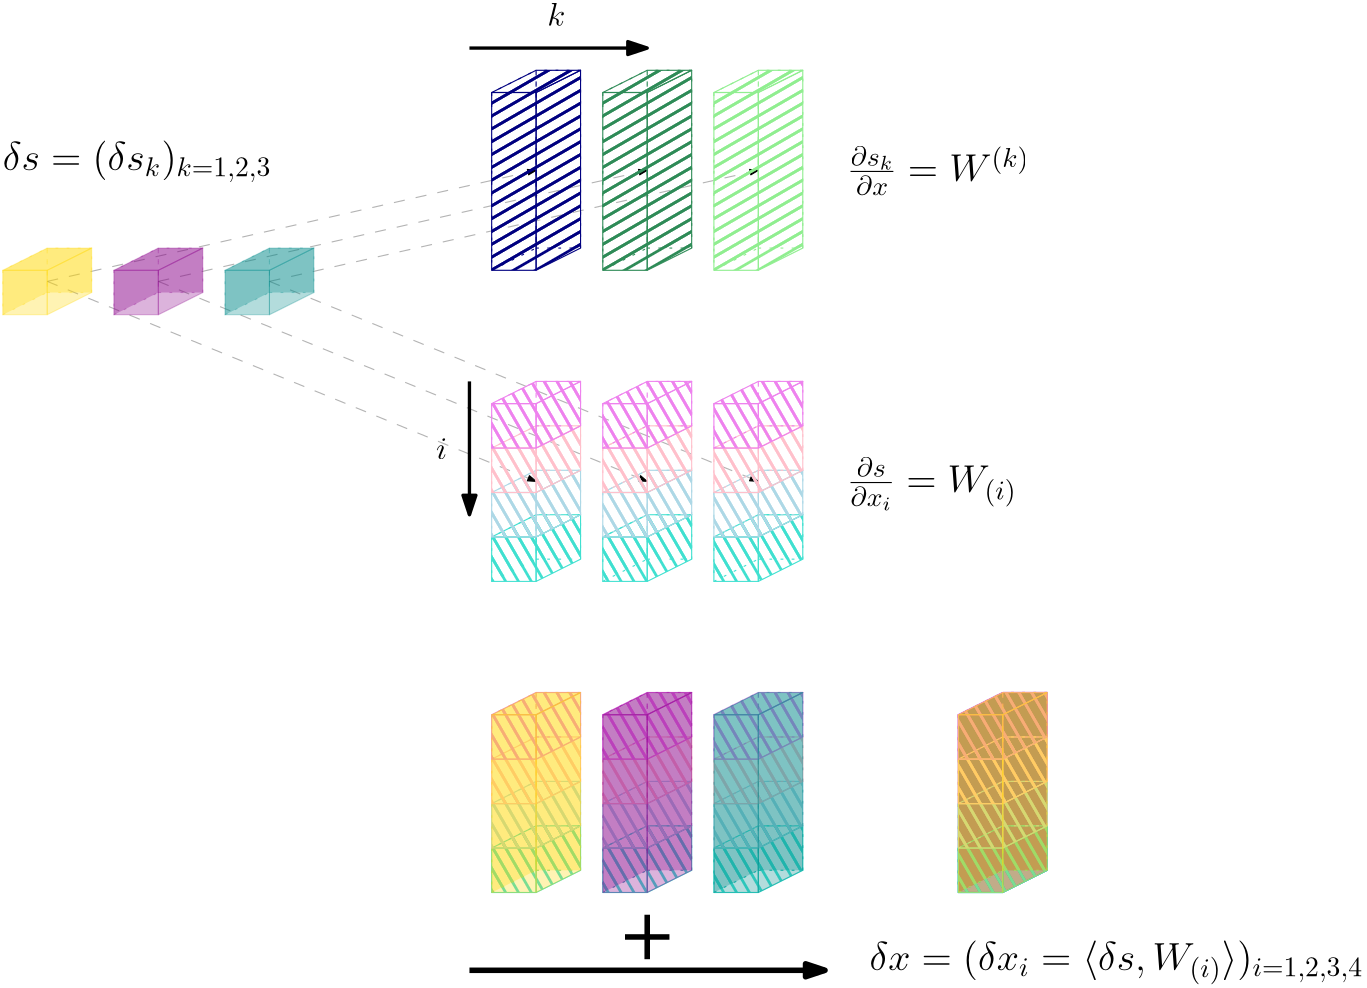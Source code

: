 <?xml version="1.0"?>
<!DOCTYPE ipe SYSTEM "ipe.dtd">
<ipe version="70206" creator="Ipe 7.2.7">
<info created="D:20180425092338" modified="D:20180425093240"/>
<ipestyle name="basic">
<symbol name="arrow/arc(spx)">
<path stroke="sym-stroke" fill="sym-stroke" pen="sym-pen">
0 0 m
-1 0.333 l
-1 -0.333 l
h
</path>
</symbol>
<symbol name="arrow/farc(spx)">
<path stroke="sym-stroke" fill="white" pen="sym-pen">
0 0 m
-1 0.333 l
-1 -0.333 l
h
</path>
</symbol>
<symbol name="arrow/ptarc(spx)">
<path stroke="sym-stroke" fill="sym-stroke" pen="sym-pen">
0 0 m
-1 0.333 l
-0.8 0 l
-1 -0.333 l
h
</path>
</symbol>
<symbol name="arrow/fptarc(spx)">
<path stroke="sym-stroke" fill="white" pen="sym-pen">
0 0 m
-1 0.333 l
-0.8 0 l
-1 -0.333 l
h
</path>
</symbol>
<symbol name="mark/circle(sx)" transformations="translations">
<path fill="sym-stroke">
0.6 0 0 0.6 0 0 e
0.4 0 0 0.4 0 0 e
</path>
</symbol>
<symbol name="mark/disk(sx)" transformations="translations">
<path fill="sym-stroke">
0.6 0 0 0.6 0 0 e
</path>
</symbol>
<symbol name="mark/fdisk(sfx)" transformations="translations">
<group>
<path fill="sym-fill">
0.5 0 0 0.5 0 0 e
</path>
<path fill="sym-stroke" fillrule="eofill">
0.6 0 0 0.6 0 0 e
0.4 0 0 0.4 0 0 e
</path>
</group>
</symbol>
<symbol name="mark/box(sx)" transformations="translations">
<path fill="sym-stroke" fillrule="eofill">
-0.6 -0.6 m
0.6 -0.6 l
0.6 0.6 l
-0.6 0.6 l
h
-0.4 -0.4 m
0.4 -0.4 l
0.4 0.4 l
-0.4 0.4 l
h
</path>
</symbol>
<symbol name="mark/square(sx)" transformations="translations">
<path fill="sym-stroke">
-0.6 -0.6 m
0.6 -0.6 l
0.6 0.6 l
-0.6 0.6 l
h
</path>
</symbol>
<symbol name="mark/fsquare(sfx)" transformations="translations">
<group>
<path fill="sym-fill">
-0.5 -0.5 m
0.5 -0.5 l
0.5 0.5 l
-0.5 0.5 l
h
</path>
<path fill="sym-stroke" fillrule="eofill">
-0.6 -0.6 m
0.6 -0.6 l
0.6 0.6 l
-0.6 0.6 l
h
-0.4 -0.4 m
0.4 -0.4 l
0.4 0.4 l
-0.4 0.4 l
h
</path>
</group>
</symbol>
<symbol name="mark/cross(sx)" transformations="translations">
<group>
<path fill="sym-stroke">
-0.43 -0.57 m
0.57 0.43 l
0.43 0.57 l
-0.57 -0.43 l
h
</path>
<path fill="sym-stroke">
-0.43 0.57 m
0.57 -0.43 l
0.43 -0.57 l
-0.57 0.43 l
h
</path>
</group>
</symbol>
<symbol name="arrow/fnormal(spx)">
<path stroke="sym-stroke" fill="white" pen="sym-pen">
0 0 m
-1 0.333 l
-1 -0.333 l
h
</path>
</symbol>
<symbol name="arrow/pointed(spx)">
<path stroke="sym-stroke" fill="sym-stroke" pen="sym-pen">
0 0 m
-1 0.333 l
-0.8 0 l
-1 -0.333 l
h
</path>
</symbol>
<symbol name="arrow/fpointed(spx)">
<path stroke="sym-stroke" fill="white" pen="sym-pen">
0 0 m
-1 0.333 l
-0.8 0 l
-1 -0.333 l
h
</path>
</symbol>
<symbol name="arrow/linear(spx)">
<path stroke="sym-stroke" pen="sym-pen">
-1 0.333 m
0 0 l
-1 -0.333 l
</path>
</symbol>
<symbol name="arrow/fdouble(spx)">
<path stroke="sym-stroke" fill="white" pen="sym-pen">
0 0 m
-1 0.333 l
-1 -0.333 l
h
-1 0 m
-2 0.333 l
-2 -0.333 l
h
</path>
</symbol>
<symbol name="arrow/double(spx)">
<path stroke="sym-stroke" fill="sym-stroke" pen="sym-pen">
0 0 m
-1 0.333 l
-1 -0.333 l
h
-1 0 m
-2 0.333 l
-2 -0.333 l
h
</path>
</symbol>
<pen name="heavier" value="0.8"/>
<pen name="fat" value="1.2"/>
<pen name="ultrafat" value="2"/>
<symbolsize name="large" value="5"/>
<symbolsize name="small" value="2"/>
<symbolsize name="tiny" value="1.1"/>
<arrowsize name="large" value="10"/>
<arrowsize name="small" value="5"/>
<arrowsize name="tiny" value="3"/>
<color name="red" value="1 0 0"/>
<color name="green" value="0 1 0"/>
<color name="blue" value="0 0 1"/>
<color name="yellow" value="1 1 0"/>
<color name="orange" value="1 0.647 0"/>
<color name="gold" value="1 0.843 0"/>
<color name="purple" value="0.627 0.125 0.941"/>
<color name="gray" value="0.745"/>
<color name="brown" value="0.647 0.165 0.165"/>
<color name="navy" value="0 0 0.502"/>
<color name="pink" value="1 0.753 0.796"/>
<color name="seagreen" value="0.18 0.545 0.341"/>
<color name="turquoise" value="0.251 0.878 0.816"/>
<color name="violet" value="0.933 0.51 0.933"/>
<color name="darkblue" value="0 0 0.545"/>
<color name="darkcyan" value="0 0.545 0.545"/>
<color name="darkgray" value="0.663"/>
<color name="darkgreen" value="0 0.392 0"/>
<color name="darkmagenta" value="0.545 0 0.545"/>
<color name="darkorange" value="1 0.549 0"/>
<color name="darkred" value="0.545 0 0"/>
<color name="lightblue" value="0.678 0.847 0.902"/>
<color name="lightcyan" value="0.878 1 1"/>
<color name="lightgray" value="0.827"/>
<color name="lightgreen" value="0.565 0.933 0.565"/>
<color name="lightyellow" value="1 1 0.878"/>
<dashstyle name="dashed" value="[4] 0"/>
<dashstyle name="dotted" value="[1 3] 0"/>
<dashstyle name="dash dotted" value="[4 2 1 2] 0"/>
<dashstyle name="dash dot dotted" value="[4 2 1 2 1 2] 0"/>
<textsize name="large" value="\large"/>
<textsize name="Large" value="\Large"/>
<textsize name="LARGE" value="\LARGE"/>
<textsize name="huge" value="\huge"/>
<textsize name="Huge" value="\Huge"/>
<textsize name="small" value="\small"/>
<textsize name="footnote" value="\footnotesize"/>
<textsize name="tiny" value="\tiny"/>
<textstyle name="center" begin="\begin{center}" end="\end{center}"/>
<textstyle name="itemize" begin="\begin{itemize}" end="\end{itemize}"/>
<textstyle name="item" begin="\begin{itemize}\item{}" end="\end{itemize}"/>
<gridsize name="4 pts" value="4"/>
<gridsize name="8 pts (~3 mm)" value="8"/>
<gridsize name="16 pts (~6 mm)" value="16"/>
<gridsize name="32 pts (~12 mm)" value="32"/>
<gridsize name="10 pts (~3.5 mm)" value="10"/>
<gridsize name="20 pts (~7 mm)" value="20"/>
<gridsize name="14 pts (~5 mm)" value="14"/>
<gridsize name="28 pts (~10 mm)" value="28"/>
<gridsize name="56 pts (~20 mm)" value="56"/>
<anglesize name="90 deg" value="90"/>
<anglesize name="60 deg" value="60"/>
<anglesize name="45 deg" value="45"/>
<anglesize name="30 deg" value="30"/>
<anglesize name="22.5 deg" value="22.5"/>
<opacity name="10%" value="0.1"/>
<opacity name="30%" value="0.3"/>
<opacity name="50%" value="0.5"/>
<opacity name="75%" value="0.75"/>
<tiling name="falling" angle="-60" step="4" width="1"/>
<tiling name="rising" angle="30" step="4" width="1"/>
</ipestyle>
<page>
<layer name="alpha"/>
<view layers="alpha" active="alpha"/>
<path layer="alpha" matrix="1 0 0 1 64 -304" stroke="turquoise" fill="turquoise" dash="dotted" tiling="falling">
144 720 m
144 704 l
160 712 l
160 728 l
h
</path>
<path matrix="1 0 0 1 112 -312" stroke="turquoise" fill="turquoise" dash="dotted" tiling="falling">
112 736 m
112 720 l
128 720 l
128 736 l
h
</path>
<path matrix="1 0 0 1 112 -304" stroke="turquoise" fill="turquoise" tiling="falling">
112 720 m
112 704 l
128 712 l
128 728 l
h
</path>
<path matrix="1 0 0 1 112 -304" stroke="turquoise" fill="turquoise" tiling="falling">
96 720 m
96 704 l
112 704 l
112 720 l
h
</path>
<path matrix="1 0 0 1 112 -304" stroke="turquoise" fill="turquoise" tiling="falling">
96 720 m
112 720 l
128 728 l
112 728 l
h
</path>
<path matrix="1 0 0 1 64 -288" stroke="lightblue" fill="lightblue" dash="dotted" tiling="falling">
144 720 m
144 704 l
160 712 l
160 728 l
h
</path>
<path matrix="1 0 0 1 112 -296" stroke="lightblue" fill="lightblue" dash="dotted" tiling="falling">
112 736 m
112 720 l
128 720 l
128 736 l
h
</path>
<path matrix="1 0 0 1 112 -288" stroke="lightblue" fill="lightblue" tiling="falling">
112 720 m
112 704 l
128 712 l
128 728 l
h
</path>
<path matrix="1 0 0 1 112 -288" stroke="lightblue" fill="lightblue" tiling="falling">
96 720 m
96 704 l
112 704 l
112 720 l
h
</path>
<path matrix="1 0 0 1 112 -288" stroke="lightblue" fill="lightblue" tiling="falling">
96 720 m
112 720 l
128 728 l
112 728 l
h
</path>
<path matrix="1 0 0 1 64 -272" stroke="pink" fill="pink" dash="dotted" tiling="falling">
144 720 m
144 704 l
160 712 l
160 728 l
h
</path>
<path matrix="1 0 0 1 112 -280" stroke="pink" fill="pink" dash="dotted" tiling="falling">
112 736 m
112 720 l
128 720 l
128 736 l
h
</path>
<path matrix="1 0 0 1 112 -272" stroke="pink" fill="pink" tiling="falling">
112 720 m
112 704 l
128 712 l
128 728 l
h
</path>
<path matrix="1 0 0 1 112 -272" stroke="pink" fill="pink" tiling="falling">
96 720 m
96 704 l
112 704 l
112 720 l
h
</path>
<path matrix="1 0 0 1 112 -272" stroke="pink" fill="pink" tiling="falling">
96 720 m
112 720 l
128 728 l
112 728 l
h
</path>
<path matrix="1 0 0 1 64 -256" stroke="violet" fill="violet" dash="dotted" tiling="falling">
144 720 m
144 704 l
160 712 l
160 728 l
h
</path>
<path matrix="1 0 0 1 112 -264" stroke="violet" fill="violet" dash="dotted" tiling="falling">
112 736 m
112 720 l
128 720 l
128 736 l
h
</path>
<path matrix="1 0 0 1 112 -256" stroke="violet" fill="violet" tiling="falling">
112 720 m
112 704 l
128 712 l
128 728 l
h
</path>
<path matrix="1 0 0 1 112 -256" stroke="violet" fill="violet" tiling="falling">
96 720 m
96 704 l
112 704 l
112 720 l
h
</path>
<path matrix="1 0 0 1 112 -256" stroke="violet" fill="violet" tiling="falling">
96 720 m
112 720 l
128 728 l
112 728 l
h
</path>
<path matrix="1 0 0 1 104 -304" stroke="turquoise" fill="turquoise" dash="dotted" tiling="falling">
144 720 m
144 704 l
160 712 l
160 728 l
h
</path>
<path matrix="1 0 0 1 152 -312" stroke="turquoise" fill="turquoise" dash="dotted" tiling="falling">
112 736 m
112 720 l
128 720 l
128 736 l
h
</path>
<path matrix="1 0 0 1 152 -304" stroke="turquoise" fill="turquoise" tiling="falling">
112 720 m
112 704 l
128 712 l
128 728 l
h
</path>
<path matrix="1 0 0 1 152 -304" stroke="turquoise" fill="turquoise" tiling="falling">
96 720 m
96 704 l
112 704 l
112 720 l
h
</path>
<path matrix="1 0 0 1 152 -304" stroke="turquoise" fill="turquoise" tiling="falling">
96 720 m
112 720 l
128 728 l
112 728 l
h
</path>
<path matrix="1 0 0 1 104 -288" stroke="lightblue" fill="lightblue" dash="dotted" tiling="falling">
144 720 m
144 704 l
160 712 l
160 728 l
h
</path>
<path matrix="1 0 0 1 152 -296" stroke="lightblue" fill="lightblue" dash="dotted" tiling="falling">
112 736 m
112 720 l
128 720 l
128 736 l
h
</path>
<path matrix="1 0 0 1 152 -288" stroke="lightblue" fill="lightblue" tiling="falling">
112 720 m
112 704 l
128 712 l
128 728 l
h
</path>
<path matrix="1 0 0 1 152 -288" stroke="lightblue" fill="lightblue" tiling="falling">
96 720 m
96 704 l
112 704 l
112 720 l
h
</path>
<path matrix="1 0 0 1 152 -288" stroke="lightblue" fill="lightblue" tiling="falling">
96 720 m
112 720 l
128 728 l
112 728 l
h
</path>
<path matrix="1 0 0 1 104 -272" stroke="pink" fill="pink" dash="dotted" tiling="falling">
144 720 m
144 704 l
160 712 l
160 728 l
h
</path>
<path matrix="1 0 0 1 152 -280" stroke="pink" fill="pink" dash="dotted" tiling="falling">
112 736 m
112 720 l
128 720 l
128 736 l
h
</path>
<path matrix="1 0 0 1 152 -272" stroke="pink" fill="pink" tiling="falling">
112 720 m
112 704 l
128 712 l
128 728 l
h
</path>
<path matrix="1 0 0 1 152 -272" stroke="pink" fill="pink" tiling="falling">
96 720 m
96 704 l
112 704 l
112 720 l
h
</path>
<path matrix="1 0 0 1 152 -272" stroke="pink" fill="pink" tiling="falling">
96 720 m
112 720 l
128 728 l
112 728 l
h
</path>
<path matrix="1 0 0 1 104 -256" stroke="violet" fill="violet" dash="dotted" tiling="falling">
144 720 m
144 704 l
160 712 l
160 728 l
h
</path>
<path matrix="1 0 0 1 152 -264" stroke="violet" fill="violet" dash="dotted" tiling="falling">
112 736 m
112 720 l
128 720 l
128 736 l
h
</path>
<path matrix="1 0 0 1 152 -256" stroke="violet" fill="violet" tiling="falling">
112 720 m
112 704 l
128 712 l
128 728 l
h
</path>
<path matrix="1 0 0 1 152 -256" stroke="violet" fill="violet" tiling="falling">
96 720 m
96 704 l
112 704 l
112 720 l
h
</path>
<path matrix="1 0 0 1 152 -256" stroke="violet" fill="violet" tiling="falling">
96 720 m
112 720 l
128 728 l
112 728 l
h
</path>
<path matrix="1 0 0 1 144 -304" stroke="turquoise" fill="turquoise" dash="dotted" tiling="falling">
144 720 m
144 704 l
160 712 l
160 728 l
h
</path>
<path matrix="1 0 0 1 192 -312" stroke="turquoise" fill="turquoise" dash="dotted" tiling="falling">
112 736 m
112 720 l
128 720 l
128 736 l
h
</path>
<path matrix="1 0 0 1 192 -304" stroke="turquoise" fill="turquoise" tiling="falling">
112 720 m
112 704 l
128 712 l
128 728 l
h
</path>
<path matrix="1 0 0 1 192 -304" stroke="turquoise" fill="turquoise" tiling="falling">
96 720 m
96 704 l
112 704 l
112 720 l
h
</path>
<path matrix="1 0 0 1 192 -304" stroke="turquoise" fill="turquoise" tiling="falling">
96 720 m
112 720 l
128 728 l
112 728 l
h
</path>
<path matrix="1 0 0 1 144 -288" stroke="lightblue" fill="lightblue" dash="dotted" tiling="falling">
144 720 m
144 704 l
160 712 l
160 728 l
h
</path>
<path matrix="1 0 0 1 192 -296" stroke="lightblue" fill="lightblue" dash="dotted" tiling="falling">
112 736 m
112 720 l
128 720 l
128 736 l
h
</path>
<path matrix="1 0 0 1 192 -288" stroke="lightblue" fill="lightblue" tiling="falling">
112 720 m
112 704 l
128 712 l
128 728 l
h
</path>
<path matrix="1 0 0 1 192 -288" stroke="lightblue" fill="lightblue" tiling="falling">
96 720 m
96 704 l
112 704 l
112 720 l
h
</path>
<path matrix="1 0 0 1 192 -288" stroke="lightblue" fill="lightblue" tiling="falling">
96 720 m
112 720 l
128 728 l
112 728 l
h
</path>
<path matrix="1 0 0 1 144 -272" stroke="pink" fill="pink" dash="dotted" tiling="falling">
144 720 m
144 704 l
160 712 l
160 728 l
h
</path>
<path matrix="1 0 0 1 192 -280" stroke="pink" fill="pink" dash="dotted" tiling="falling">
112 736 m
112 720 l
128 720 l
128 736 l
h
</path>
<path matrix="1 0 0 1 192 -272" stroke="pink" fill="pink" tiling="falling">
112 720 m
112 704 l
128 712 l
128 728 l
h
</path>
<path matrix="1 0 0 1 192 -272" stroke="pink" fill="pink" tiling="falling">
96 720 m
96 704 l
112 704 l
112 720 l
h
</path>
<path matrix="1 0 0 1 192 -272" stroke="pink" fill="pink" tiling="falling">
96 720 m
112 720 l
128 728 l
112 728 l
h
</path>
<path matrix="1 0 0 1 144 -256" stroke="violet" fill="violet" dash="dotted" tiling="falling">
144 720 m
144 704 l
160 712 l
160 728 l
h
</path>
<path matrix="1 0 0 1 192 -264" stroke="violet" fill="violet" dash="dotted" tiling="falling">
112 736 m
112 720 l
128 720 l
128 736 l
h
</path>
<path matrix="1 0 0 1 192 -256" stroke="violet" fill="violet" tiling="falling">
112 720 m
112 704 l
128 712 l
128 728 l
h
</path>
<path matrix="1 0 0 1 192 -256" stroke="violet" fill="violet" tiling="falling">
96 720 m
96 704 l
112 704 l
112 720 l
h
</path>
<path matrix="1 0 0 1 192 -256" stroke="violet" fill="violet" tiling="falling">
96 720 m
112 720 l
128 728 l
112 728 l
h
</path>
<path matrix="1 0 0 1 -64 -296" stroke="gold" fill="gold" dash="dotted" opacity="30%">
288 768 m
288 704 l
304 704 l
304 768 l
h
</path>
<path matrix="1 0 0 1 -96 -304" stroke="gold" fill="gold" dash="dotted" opacity="30%">
304 704 m
320 712 l
320 776 l
304 768 l
h
</path>
<path matrix="1 0 0 1 -80 -304" stroke="gold" fill="gold" opacity="30%">
304 704 m
320 712 l
320 776 l
304 768 l
h
</path>
<path matrix="1 0 0 1 -80 -304" stroke="gold" fill="gold" opacity="30%">
288 768 m
288 704 l
304 704 l
304 768 l
h
</path>
<path matrix="1 0 0 1 -80 -304" stroke="gold" fill="gold" opacity="30%">
288 768 m
304 768 l
320 776 l
304 776 l
h
</path>
<path matrix="1 0 0 1 -24 -296" stroke="darkmagenta" fill="darkmagenta" dash="dotted" opacity="30%">
288 768 m
288 704 l
304 704 l
304 768 l
h
</path>
<path matrix="1 0 0 1 -56 -304" stroke="darkmagenta" fill="darkmagenta" dash="dotted" opacity="30%">
304 704 m
320 712 l
320 776 l
304 768 l
h
</path>
<path matrix="1 0 0 1 -40 -304" stroke="darkmagenta" fill="darkmagenta" opacity="30%">
304 704 m
320 712 l
320 776 l
304 768 l
h
</path>
<path matrix="1 0 0 1 -40 -304" stroke="darkmagenta" fill="darkmagenta" opacity="30%">
288 768 m
288 704 l
304 704 l
304 768 l
h
</path>
<path matrix="1 0 0 1 -40 -304" stroke="darkmagenta" fill="darkmagenta" opacity="30%">
288 768 m
304 768 l
320 776 l
304 776 l
h
</path>
<path matrix="1 0 0 1 16 -296" stroke="darkcyan" fill="darkcyan" dash="dotted" opacity="30%">
288 768 m
288 704 l
304 704 l
304 768 l
h
</path>
<path matrix="1 0 0 1 -16 -304" stroke="darkcyan" fill="darkcyan" dash="dotted" opacity="30%">
304 704 m
320 712 l
320 776 l
304 768 l
h
</path>
<path matrix="1 0 0 1 0 -304" stroke="darkcyan" fill="darkcyan" opacity="30%">
304 704 m
320 712 l
320 776 l
304 768 l
h
</path>
<path matrix="1 0 0 1 0 -304" stroke="darkcyan" fill="darkcyan" opacity="30%">
288 768 m
288 704 l
304 704 l
304 768 l
h
</path>
<path matrix="1 0 0 1 0 -304" stroke="darkcyan" fill="darkcyan" opacity="30%">
288 768 m
304 768 l
320 776 l
304 776 l
h
</path>
<path stroke="black" dash="dashed" arrow="normal/tiny" opacity="30%">
128 620 m
304 660 l
</path>
<path stroke="black" dash="dashed" arrow="normal/tiny" opacity="30%">
88 620 m
264 660 l
</path>
<path stroke="black" dash="dashed" arrow="normal/tiny" opacity="30%">
48 620 m
224 660 l
</path>
<path matrix="1 0 0 1 16 -72" stroke="lightgreen" fill="lightgreen" dash="dotted" tiling="rising">
288 768 m
288 704 l
304 704 l
304 768 l
h
</path>
<path matrix="1 0 0 1 -16 -80" stroke="lightgreen" fill="lightgreen" dash="dotted" tiling="rising">
304 704 m
320 712 l
320 776 l
304 768 l
h
</path>
<path matrix="1 0 0 1 0 -80" stroke="lightgreen" fill="lightgreen" tiling="rising">
304 704 m
320 712 l
320 776 l
304 768 l
h
</path>
<path matrix="1 0 0 1 0 -80" stroke="lightgreen" fill="lightgreen" tiling="rising">
288 768 m
288 704 l
304 704 l
304 768 l
h
</path>
<path matrix="1 0 0 1 0 -80" stroke="lightgreen" fill="lightgreen" tiling="rising">
288 768 m
304 768 l
320 776 l
304 776 l
h
</path>
<path matrix="1 0 0 1 -24 -72" stroke="seagreen" fill="seagreen" dash="dotted" tiling="rising">
288 768 m
288 704 l
304 704 l
304 768 l
h
</path>
<path matrix="1 0 0 1 -56 -80" stroke="seagreen" fill="seagreen" dash="dotted" tiling="rising">
304 704 m
320 712 l
320 776 l
304 768 l
h
</path>
<path matrix="1 0 0 1 -40 -80" stroke="seagreen" fill="seagreen" tiling="rising">
304 704 m
320 712 l
320 776 l
304 768 l
h
</path>
<path matrix="1 0 0 1 -40 -80" stroke="seagreen" fill="seagreen" tiling="rising">
288 768 m
288 704 l
304 704 l
304 768 l
h
</path>
<path matrix="1 0 0 1 -40 -80" stroke="seagreen" fill="seagreen" tiling="rising">
288 768 m
304 768 l
320 776 l
304 776 l
h
</path>
<path matrix="1 0 0 1 -64 -72" stroke="navy" fill="navy" dash="dotted" tiling="rising">
288 768 m
288 704 l
304 704 l
304 768 l
h
</path>
<path matrix="1 0 0 1 -96 -80" stroke="navy" fill="navy" dash="dotted" tiling="rising">
304 704 m
320 712 l
320 776 l
304 768 l
h
</path>
<path matrix="1 0 0 1 -80 -80" stroke="navy" fill="navy" tiling="rising">
304 704 m
320 712 l
320 776 l
304 768 l
h
</path>
<path matrix="1 0 0 1 -80 -80" stroke="navy" fill="navy" tiling="rising">
288 768 m
288 704 l
304 704 l
304 768 l
h
</path>
<path matrix="1 0 0 1 -80 -80" stroke="navy" fill="navy" tiling="rising">
288 768 m
304 768 l
320 776 l
304 776 l
h
</path>
<path stroke="black" dash="dashed" arrow="normal/tiny" opacity="30%">
128 620 m
304 548 l
</path>
<path stroke="black" dash="dashed" arrow="normal/tiny" opacity="30%">
88 620 m
264 548 l
</path>
<path stroke="black" dash="dashed" arrow="normal/tiny" opacity="30%">
48 620 m
224 548 l
</path>
<path matrix="1 0 0 1 -112 -96" stroke="gold" fill="gold" dash="dotted" opacity="30%">
144 720 m
144 704 l
160 712 l
160 728 l
h
</path>
<path matrix="1 0 0 1 -64 -104" stroke="gold" fill="gold" dash="dotted" opacity="30%">
112 736 m
112 720 l
128 720 l
128 736 l
h
</path>
<path matrix="1 0 0 1 -64 -96" stroke="gold" fill="gold" opacity="30%">
112 720 m
112 704 l
128 712 l
128 728 l
h
</path>
<path matrix="1 0 0 1 -64 -96" stroke="gold" fill="gold" opacity="30%">
96 720 m
96 704 l
112 704 l
112 720 l
h
</path>
<path matrix="1 0 0 1 -64 -96" stroke="gold" fill="gold" opacity="30%">
96 720 m
112 720 l
128 728 l
112 728 l
h
</path>
<path matrix="1 0 0 1 -72 -96" stroke="darkmagenta" fill="darkmagenta" dash="dotted" opacity="30%">
144 720 m
144 704 l
160 712 l
160 728 l
h
</path>
<path matrix="1 0 0 1 -24 -104" stroke="darkmagenta" fill="darkmagenta" dash="dotted" opacity="30%">
112 736 m
112 720 l
128 720 l
128 736 l
h
</path>
<path matrix="1 0 0 1 -24 -96" stroke="darkmagenta" fill="darkmagenta" opacity="30%">
112 720 m
112 704 l
128 712 l
128 728 l
h
</path>
<path matrix="1 0 0 1 -24 -96" stroke="darkmagenta" fill="darkmagenta" opacity="30%">
96 720 m
96 704 l
112 704 l
112 720 l
h
</path>
<path matrix="1 0 0 1 -24 -96" stroke="darkmagenta" fill="darkmagenta" opacity="30%">
96 720 m
112 720 l
128 728 l
112 728 l
h
</path>
<path matrix="1 0 0 1 -32 -96" stroke="darkcyan" fill="darkcyan" dash="dotted" opacity="30%">
144 720 m
144 704 l
160 712 l
160 728 l
h
</path>
<path matrix="1 0 0 1 16 -104" stroke="darkcyan" fill="darkcyan" dash="dotted" opacity="30%">
112 736 m
112 720 l
128 720 l
128 736 l
h
</path>
<path matrix="1 0 0 1 16 -96" stroke="darkcyan" fill="darkcyan" opacity="30%">
112 720 m
112 704 l
128 712 l
128 728 l
h
</path>
<path matrix="1 0 0 1 16 -96" stroke="darkcyan" fill="darkcyan" opacity="30%">
96 720 m
96 704 l
112 704 l
112 720 l
h
</path>
<path matrix="1 0 0 1 16 -96" stroke="darkcyan" fill="darkcyan" opacity="30%">
96 720 m
112 720 l
128 728 l
112 728 l
h
</path>
<path matrix="1 0 0 1 64 -192" stroke="turquoise" fill="turquoise" dash="dotted" tiling="falling">
144 720 m
144 704 l
160 712 l
160 728 l
h
</path>
<path matrix="1 0 0 1 112 -200" stroke="turquoise" fill="turquoise" dash="dotted" tiling="falling">
112 736 m
112 720 l
128 720 l
128 736 l
h
</path>
<path matrix="1 0 0 1 112 -192" stroke="turquoise" fill="turquoise" tiling="falling">
112 720 m
112 704 l
128 712 l
128 728 l
h
</path>
<path matrix="1 0 0 1 112 -192" stroke="turquoise" fill="turquoise" tiling="falling">
96 720 m
96 704 l
112 704 l
112 720 l
h
</path>
<path matrix="1 0 0 1 112 -192" stroke="turquoise" fill="turquoise" tiling="falling">
96 720 m
112 720 l
128 728 l
112 728 l
h
</path>
<path matrix="1 0 0 1 64 -176" stroke="lightblue" fill="lightblue" dash="dotted" tiling="falling">
144 720 m
144 704 l
160 712 l
160 728 l
h
</path>
<path matrix="1 0 0 1 112 -184" stroke="lightblue" fill="lightblue" dash="dotted" tiling="falling">
112 736 m
112 720 l
128 720 l
128 736 l
h
</path>
<path matrix="1 0 0 1 112 -176" stroke="lightblue" fill="lightblue" tiling="falling">
112 720 m
112 704 l
128 712 l
128 728 l
h
</path>
<path matrix="1 0 0 1 112 -176" stroke="lightblue" fill="lightblue" tiling="falling">
96 720 m
96 704 l
112 704 l
112 720 l
h
</path>
<path matrix="1 0 0 1 112 -176" stroke="lightblue" fill="lightblue" tiling="falling">
96 720 m
112 720 l
128 728 l
112 728 l
h
</path>
<path matrix="1 0 0 1 64 -160" stroke="pink" fill="pink" dash="dotted" tiling="falling">
144 720 m
144 704 l
160 712 l
160 728 l
h
</path>
<path matrix="1 0 0 1 112 -168" stroke="pink" fill="pink" dash="dotted" tiling="falling">
112 736 m
112 720 l
128 720 l
128 736 l
h
</path>
<path matrix="1 0 0 1 112 -160" stroke="pink" fill="pink" tiling="falling">
112 720 m
112 704 l
128 712 l
128 728 l
h
</path>
<path matrix="1 0 0 1 112 -160" stroke="pink" fill="pink" tiling="falling">
96 720 m
96 704 l
112 704 l
112 720 l
h
</path>
<path matrix="1 0 0 1 112 -160" stroke="pink" fill="pink" tiling="falling">
96 720 m
112 720 l
128 728 l
112 728 l
h
</path>
<path matrix="1 0 0 1 64 -144" stroke="violet" fill="violet" dash="dotted" tiling="falling">
144 720 m
144 704 l
160 712 l
160 728 l
h
</path>
<path matrix="1 0 0 1 112 -152" stroke="violet" fill="violet" dash="dotted" tiling="falling">
112 736 m
112 720 l
128 720 l
128 736 l
h
</path>
<path matrix="1 0 0 1 112 -144" stroke="violet" fill="violet" tiling="falling">
112 720 m
112 704 l
128 712 l
128 728 l
h
</path>
<path matrix="1 0 0 1 112 -144" stroke="violet" fill="violet" tiling="falling">
96 720 m
96 704 l
112 704 l
112 720 l
h
</path>
<path matrix="1 0 0 1 112 -144" stroke="violet" fill="violet" tiling="falling">
96 720 m
112 720 l
128 728 l
112 728 l
h
</path>
<path matrix="1 0 0 1 104 -192" stroke="turquoise" fill="turquoise" dash="dotted" tiling="falling">
144 720 m
144 704 l
160 712 l
160 728 l
h
</path>
<path matrix="1 0 0 1 152 -200" stroke="turquoise" fill="turquoise" dash="dotted" tiling="falling">
112 736 m
112 720 l
128 720 l
128 736 l
h
</path>
<path matrix="1 0 0 1 152 -192" stroke="turquoise" fill="turquoise" tiling="falling">
112 720 m
112 704 l
128 712 l
128 728 l
h
</path>
<path matrix="1 0 0 1 152 -192" stroke="turquoise" fill="turquoise" tiling="falling">
96 720 m
96 704 l
112 704 l
112 720 l
h
</path>
<path matrix="1 0 0 1 152 -192" stroke="turquoise" fill="turquoise" tiling="falling">
96 720 m
112 720 l
128 728 l
112 728 l
h
</path>
<path matrix="1 0 0 1 104 -176" stroke="lightblue" fill="lightblue" dash="dotted" tiling="falling">
144 720 m
144 704 l
160 712 l
160 728 l
h
</path>
<path matrix="1 0 0 1 152 -184" stroke="lightblue" fill="lightblue" dash="dotted" tiling="falling">
112 736 m
112 720 l
128 720 l
128 736 l
h
</path>
<path matrix="1 0 0 1 152 -176" stroke="lightblue" fill="lightblue" tiling="falling">
112 720 m
112 704 l
128 712 l
128 728 l
h
</path>
<path matrix="1 0 0 1 152 -176" stroke="lightblue" fill="lightblue" tiling="falling">
96 720 m
96 704 l
112 704 l
112 720 l
h
</path>
<path matrix="1 0 0 1 152 -176" stroke="lightblue" fill="lightblue" tiling="falling">
96 720 m
112 720 l
128 728 l
112 728 l
h
</path>
<path matrix="1 0 0 1 104 -160" stroke="pink" fill="pink" dash="dotted" tiling="falling">
144 720 m
144 704 l
160 712 l
160 728 l
h
</path>
<path matrix="1 0 0 1 152 -168" stroke="pink" fill="pink" dash="dotted" tiling="falling">
112 736 m
112 720 l
128 720 l
128 736 l
h
</path>
<path matrix="1 0 0 1 152 -160" stroke="pink" fill="pink" tiling="falling">
112 720 m
112 704 l
128 712 l
128 728 l
h
</path>
<path matrix="1 0 0 1 152 -160" stroke="pink" fill="pink" tiling="falling">
96 720 m
96 704 l
112 704 l
112 720 l
h
</path>
<path matrix="1 0 0 1 152 -160" stroke="pink" fill="pink" tiling="falling">
96 720 m
112 720 l
128 728 l
112 728 l
h
</path>
<path matrix="1 0 0 1 104 -144" stroke="violet" fill="violet" dash="dotted" tiling="falling">
144 720 m
144 704 l
160 712 l
160 728 l
h
</path>
<path matrix="1 0 0 1 152 -152" stroke="violet" fill="violet" dash="dotted" tiling="falling">
112 736 m
112 720 l
128 720 l
128 736 l
h
</path>
<path matrix="1 0 0 1 152 -144" stroke="violet" fill="violet" tiling="falling">
112 720 m
112 704 l
128 712 l
128 728 l
h
</path>
<path matrix="1 0 0 1 152 -144" stroke="violet" fill="violet" tiling="falling">
96 720 m
96 704 l
112 704 l
112 720 l
h
</path>
<path matrix="1 0 0 1 152 -144" stroke="violet" fill="violet" tiling="falling">
96 720 m
112 720 l
128 728 l
112 728 l
h
</path>
<path matrix="1 0 0 1 144 -192" stroke="turquoise" fill="turquoise" dash="dotted" tiling="falling">
144 720 m
144 704 l
160 712 l
160 728 l
h
</path>
<path matrix="1 0 0 1 192 -200" stroke="turquoise" fill="turquoise" dash="dotted" tiling="falling">
112 736 m
112 720 l
128 720 l
128 736 l
h
</path>
<path matrix="1 0 0 1 192 -192" stroke="turquoise" fill="turquoise" tiling="falling">
112 720 m
112 704 l
128 712 l
128 728 l
h
</path>
<path matrix="1 0 0 1 192 -192" stroke="turquoise" fill="turquoise" tiling="falling">
96 720 m
96 704 l
112 704 l
112 720 l
h
</path>
<path matrix="1 0 0 1 192 -192" stroke="turquoise" fill="turquoise" tiling="falling">
96 720 m
112 720 l
128 728 l
112 728 l
h
</path>
<path matrix="1 0 0 1 144 -176" stroke="lightblue" fill="lightblue" dash="dotted" tiling="falling">
144 720 m
144 704 l
160 712 l
160 728 l
h
</path>
<path matrix="1 0 0 1 192 -184" stroke="lightblue" fill="lightblue" dash="dotted" tiling="falling">
112 736 m
112 720 l
128 720 l
128 736 l
h
</path>
<path matrix="1 0 0 1 192 -176" stroke="lightblue" fill="lightblue" tiling="falling">
112 720 m
112 704 l
128 712 l
128 728 l
h
</path>
<path matrix="1 0 0 1 192 -176" stroke="lightblue" fill="lightblue" tiling="falling">
96 720 m
96 704 l
112 704 l
112 720 l
h
</path>
<path matrix="1 0 0 1 192 -176" stroke="lightblue" fill="lightblue" tiling="falling">
96 720 m
112 720 l
128 728 l
112 728 l
h
</path>
<path matrix="1 0 0 1 144 -160" stroke="pink" fill="pink" dash="dotted" tiling="falling">
144 720 m
144 704 l
160 712 l
160 728 l
h
</path>
<path matrix="1 0 0 1 192 -168" stroke="pink" fill="pink" dash="dotted" tiling="falling">
112 736 m
112 720 l
128 720 l
128 736 l
h
</path>
<path matrix="1 0 0 1 192 -160" stroke="pink" fill="pink" tiling="falling">
112 720 m
112 704 l
128 712 l
128 728 l
h
</path>
<path matrix="1 0 0 1 192 -160" stroke="pink" fill="pink" tiling="falling">
96 720 m
96 704 l
112 704 l
112 720 l
h
</path>
<path matrix="1 0 0 1 192 -160" stroke="pink" fill="pink" tiling="falling">
96 720 m
112 720 l
128 728 l
112 728 l
h
</path>
<path matrix="1 0 0 1 144 -144" stroke="violet" fill="violet" dash="dotted" tiling="falling">
144 720 m
144 704 l
160 712 l
160 728 l
h
</path>
<path matrix="1 0 0 1 192 -152" stroke="violet" fill="violet" dash="dotted" tiling="falling">
112 736 m
112 720 l
128 720 l
128 736 l
h
</path>
<path matrix="1 0 0 1 192 -144" stroke="violet" fill="violet" tiling="falling">
112 720 m
112 704 l
128 712 l
128 728 l
h
</path>
<path matrix="1 0 0 1 192 -144" stroke="violet" fill="violet" tiling="falling">
96 720 m
96 704 l
112 704 l
112 720 l
h
</path>
<path matrix="1 0 0 1 192 -144" stroke="violet" fill="violet" tiling="falling">
96 720 m
112 720 l
128 728 l
112 728 l
h
</path>
<path stroke="black" pen="fat" arrow="normal/normal">
200 704 m
264 704 l
</path>
<path stroke="black" pen="fat" arrow="normal/normal">
200 584 m
200 536 l
</path>
<path stroke="black" pen="ultrafat" arrow="normal/normal">
200 372 m
328 372 l
</path>
<path stroke="black" pen="ultrafat">
264 376 m
264 392 l
</path>
<path stroke="black" pen="ultrafat">
256 384 m
272 384 l
</path>
<text matrix="1 0 0 1 0 4" transformations="translations" pos="32 656" stroke="black" type="label" width="96.798" height="10.759" depth="4.09" valign="baseline" size="Large" style="math">\delta s = (\delta s_k)_{k = 1, 2, 3}</text>
<text transformations="translations" pos="228 712" stroke="black" type="label" width="6.49" height="8.302" depth="0" valign="baseline" size="large" style="math">k</text>
<text matrix="1 0 0 1 4 4" transformations="translations" pos="184 552" stroke="black" type="label" width="3.993" height="7.838" depth="0" valign="baseline" size="large" style="math">i</text>
<path matrix="1 0 0 1 232 -304" stroke="turquoise" fill="turquoise" dash="dotted" tiling="falling">
144 720 m
144 704 l
160 712 l
160 728 l
h
</path>
<path matrix="1 0 0 1 280 -312" stroke="turquoise" fill="turquoise" dash="dotted" tiling="falling">
112 736 m
112 720 l
128 720 l
128 736 l
h
</path>
<path matrix="1 0 0 1 280 -304" stroke="turquoise" fill="turquoise" tiling="falling">
112 720 m
112 704 l
128 712 l
128 728 l
h
</path>
<path matrix="1 0 0 1 280 -304" stroke="turquoise" fill="turquoise" tiling="falling">
96 720 m
96 704 l
112 704 l
112 720 l
h
</path>
<path matrix="1 0 0 1 280 -304" stroke="turquoise" fill="turquoise" tiling="falling">
96 720 m
112 720 l
128 728 l
112 728 l
h
</path>
<path matrix="1 0 0 1 232 -288" stroke="lightblue" fill="lightblue" dash="dotted" tiling="falling">
144 720 m
144 704 l
160 712 l
160 728 l
h
</path>
<path matrix="1 0 0 1 280 -296" stroke="lightblue" fill="lightblue" dash="dotted" tiling="falling">
112 736 m
112 720 l
128 720 l
128 736 l
h
</path>
<path matrix="1 0 0 1 280 -288" stroke="lightblue" fill="lightblue" tiling="falling">
112 720 m
112 704 l
128 712 l
128 728 l
h
</path>
<path matrix="1 0 0 1 280 -288" stroke="lightblue" fill="lightblue" tiling="falling">
96 720 m
96 704 l
112 704 l
112 720 l
h
</path>
<path matrix="1 0 0 1 280 -288" stroke="lightblue" fill="lightblue" tiling="falling">
96 720 m
112 720 l
128 728 l
112 728 l
h
</path>
<path matrix="1 0 0 1 232 -272" stroke="pink" fill="pink" dash="dotted" tiling="falling">
144 720 m
144 704 l
160 712 l
160 728 l
h
</path>
<path matrix="1 0 0 1 280 -280" stroke="pink" fill="pink" dash="dotted" tiling="falling">
112 736 m
112 720 l
128 720 l
128 736 l
h
</path>
<path matrix="1 0 0 1 280 -272" stroke="pink" fill="pink" tiling="falling">
112 720 m
112 704 l
128 712 l
128 728 l
h
</path>
<path matrix="1 0 0 1 280 -272" stroke="pink" fill="pink" tiling="falling">
96 720 m
96 704 l
112 704 l
112 720 l
h
</path>
<path matrix="1 0 0 1 280 -272" stroke="pink" fill="pink" tiling="falling">
96 720 m
112 720 l
128 728 l
112 728 l
h
</path>
<path matrix="1 0 0 1 232 -256" stroke="violet" fill="violet" dash="dotted" tiling="falling">
144 720 m
144 704 l
160 712 l
160 728 l
h
</path>
<path matrix="1 0 0 1 280 -264" stroke="violet" fill="violet" dash="dotted" tiling="falling">
112 736 m
112 720 l
128 720 l
128 736 l
h
</path>
<path matrix="1 0 0 1 280 -256" stroke="violet" fill="violet" tiling="falling">
112 720 m
112 704 l
128 712 l
128 728 l
h
</path>
<path matrix="1 0 0 1 280 -256" stroke="violet" fill="violet" tiling="falling">
96 720 m
96 704 l
112 704 l
112 720 l
h
</path>
<path matrix="1 0 0 1 280 -256" stroke="violet" fill="violet" tiling="falling">
96 720 m
112 720 l
128 728 l
112 728 l
h
</path>
<path matrix="1 0 0 1 104 -296" stroke="darkcyan" fill="darkcyan" dash="dotted" opacity="30%">
288 768 m
288 704 l
304 704 l
304 768 l
h
</path>
<path matrix="1 0 0 1 72 -304" stroke="darkcyan" fill="darkcyan" dash="dotted" opacity="30%">
304 704 m
320 712 l
320 776 l
304 768 l
h
</path>
<path matrix="1 0 0 1 88 -304" stroke="darkcyan" fill="darkcyan" opacity="30%">
304 704 m
320 712 l
320 776 l
304 768 l
h
</path>
<path matrix="1 0 0 1 88 -304" stroke="darkcyan" fill="darkcyan" opacity="30%">
288 768 m
288 704 l
304 704 l
304 768 l
h
</path>
<path matrix="1 0 0 1 88 -304" stroke="darkcyan" fill="darkcyan" opacity="30%">
288 768 m
304 768 l
320 776 l
304 776 l
h
</path>
<path matrix="1 0 0 1 232 -304" stroke="turquoise" fill="turquoise" dash="dotted" tiling="falling">
144 720 m
144 704 l
160 712 l
160 728 l
h
</path>
<path matrix="1 0 0 1 280 -312" stroke="turquoise" fill="turquoise" dash="dotted" tiling="falling">
112 736 m
112 720 l
128 720 l
128 736 l
h
</path>
<path matrix="1 0 0 1 280 -304" stroke="turquoise" fill="turquoise" tiling="falling">
112 720 m
112 704 l
128 712 l
128 728 l
h
</path>
<path matrix="1 0 0 1 280 -304" stroke="turquoise" fill="turquoise" tiling="falling">
96 720 m
96 704 l
112 704 l
112 720 l
h
</path>
<path matrix="1 0 0 1 280 -304" stroke="turquoise" fill="turquoise" tiling="falling">
96 720 m
112 720 l
128 728 l
112 728 l
h
</path>
<path matrix="1 0 0 1 232 -288" stroke="lightblue" fill="lightblue" dash="dotted" tiling="falling">
144 720 m
144 704 l
160 712 l
160 728 l
h
</path>
<path matrix="1 0 0 1 280 -296" stroke="lightblue" fill="lightblue" dash="dotted" tiling="falling">
112 736 m
112 720 l
128 720 l
128 736 l
h
</path>
<path matrix="1 0 0 1 280 -288" stroke="lightblue" fill="lightblue" tiling="falling">
112 720 m
112 704 l
128 712 l
128 728 l
h
</path>
<path matrix="1 0 0 1 280 -288" stroke="lightblue" fill="lightblue" tiling="falling">
96 720 m
96 704 l
112 704 l
112 720 l
h
</path>
<path matrix="1 0 0 1 280 -288" stroke="lightblue" fill="lightblue" tiling="falling">
96 720 m
112 720 l
128 728 l
112 728 l
h
</path>
<path matrix="1 0 0 1 232 -272" stroke="pink" fill="pink" dash="dotted" tiling="falling">
144 720 m
144 704 l
160 712 l
160 728 l
h
</path>
<path matrix="1 0 0 1 280 -280" stroke="pink" fill="pink" dash="dotted" tiling="falling">
112 736 m
112 720 l
128 720 l
128 736 l
h
</path>
<path matrix="1 0 0 1 280 -272" stroke="pink" fill="pink" tiling="falling">
112 720 m
112 704 l
128 712 l
128 728 l
h
</path>
<path matrix="1 0 0 1 280 -272" stroke="pink" fill="pink" tiling="falling">
96 720 m
96 704 l
112 704 l
112 720 l
h
</path>
<path matrix="1 0 0 1 280 -272" stroke="pink" fill="pink" tiling="falling">
96 720 m
112 720 l
128 728 l
112 728 l
h
</path>
<path matrix="1 0 0 1 232 -256" stroke="violet" fill="violet" dash="dotted" tiling="falling">
144 720 m
144 704 l
160 712 l
160 728 l
h
</path>
<path matrix="1 0 0 1 280 -264" stroke="violet" fill="violet" dash="dotted" tiling="falling">
112 736 m
112 720 l
128 720 l
128 736 l
h
</path>
<path matrix="1 0 0 1 280 -256" stroke="violet" fill="violet" tiling="falling">
112 720 m
112 704 l
128 712 l
128 728 l
h
</path>
<path matrix="1 0 0 1 280 -256" stroke="violet" fill="violet" tiling="falling">
96 720 m
96 704 l
112 704 l
112 720 l
h
</path>
<path matrix="1 0 0 1 280 -256" stroke="violet" fill="violet" tiling="falling">
96 720 m
112 720 l
128 728 l
112 728 l
h
</path>
<path matrix="1 0 0 1 104 -296" stroke="darkmagenta" fill="darkmagenta" dash="dotted" opacity="30%">
288 768 m
288 704 l
304 704 l
304 768 l
h
</path>
<path matrix="1 0 0 1 72 -304" stroke="darkmagenta" fill="darkmagenta" dash="dotted" opacity="30%">
304 704 m
320 712 l
320 776 l
304 768 l
h
</path>
<path matrix="1 0 0 1 88 -304" stroke="darkmagenta" fill="darkmagenta" opacity="30%">
304 704 m
320 712 l
320 776 l
304 768 l
h
</path>
<path matrix="1 0 0 1 88 -304" stroke="darkmagenta" fill="darkmagenta" opacity="30%">
288 768 m
288 704 l
304 704 l
304 768 l
h
</path>
<path matrix="1 0 0 1 88 -304" stroke="darkmagenta" fill="darkmagenta" opacity="30%">
288 768 m
304 768 l
320 776 l
304 776 l
h
</path>
<path matrix="1 0 0 1 232 -304" stroke="turquoise" fill="turquoise" dash="dotted" tiling="falling">
144 720 m
144 704 l
160 712 l
160 728 l
h
</path>
<path matrix="1 0 0 1 280 -312" stroke="turquoise" fill="turquoise" dash="dotted" tiling="falling">
112 736 m
112 720 l
128 720 l
128 736 l
h
</path>
<path matrix="1 0 0 1 280 -304" stroke="turquoise" fill="turquoise" tiling="falling">
112 720 m
112 704 l
128 712 l
128 728 l
h
</path>
<path matrix="1 0 0 1 280 -304" stroke="turquoise" fill="turquoise" tiling="falling">
96 720 m
96 704 l
112 704 l
112 720 l
h
</path>
<path matrix="1 0 0 1 280 -304" stroke="turquoise" fill="turquoise" tiling="falling">
96 720 m
112 720 l
128 728 l
112 728 l
h
</path>
<path matrix="1 0 0 1 232 -288" stroke="lightblue" fill="lightblue" dash="dotted" tiling="falling">
144 720 m
144 704 l
160 712 l
160 728 l
h
</path>
<path matrix="1 0 0 1 280 -296" stroke="lightblue" fill="lightblue" dash="dotted" tiling="falling">
112 736 m
112 720 l
128 720 l
128 736 l
h
</path>
<path matrix="1 0 0 1 280 -288" stroke="lightblue" fill="lightblue" tiling="falling">
112 720 m
112 704 l
128 712 l
128 728 l
h
</path>
<path matrix="1 0 0 1 280 -288" stroke="lightblue" fill="lightblue" tiling="falling">
96 720 m
96 704 l
112 704 l
112 720 l
h
</path>
<path matrix="1 0 0 1 280 -288" stroke="lightblue" fill="lightblue" tiling="falling">
96 720 m
112 720 l
128 728 l
112 728 l
h
</path>
<path matrix="1 0 0 1 232 -272" stroke="pink" fill="pink" dash="dotted" tiling="falling">
144 720 m
144 704 l
160 712 l
160 728 l
h
</path>
<path matrix="1 0 0 1 280 -280" stroke="pink" fill="pink" dash="dotted" tiling="falling">
112 736 m
112 720 l
128 720 l
128 736 l
h
</path>
<path matrix="1 0 0 1 280 -272" stroke="pink" fill="pink" tiling="falling">
112 720 m
112 704 l
128 712 l
128 728 l
h
</path>
<path matrix="1 0 0 1 280 -272" stroke="pink" fill="pink" tiling="falling">
96 720 m
96 704 l
112 704 l
112 720 l
h
</path>
<path matrix="1 0 0 1 280 -272" stroke="pink" fill="pink" tiling="falling">
96 720 m
112 720 l
128 728 l
112 728 l
h
</path>
<path matrix="1 0 0 1 232 -256" stroke="violet" fill="violet" dash="dotted" tiling="falling">
144 720 m
144 704 l
160 712 l
160 728 l
h
</path>
<path matrix="1 0 0 1 280 -264" stroke="violet" fill="violet" dash="dotted" tiling="falling">
112 736 m
112 720 l
128 720 l
128 736 l
h
</path>
<path matrix="1 0 0 1 280 -256" stroke="violet" fill="violet" tiling="falling">
112 720 m
112 704 l
128 712 l
128 728 l
h
</path>
<path matrix="1 0 0 1 280 -256" stroke="violet" fill="violet" tiling="falling">
96 720 m
96 704 l
112 704 l
112 720 l
h
</path>
<path matrix="1 0 0 1 280 -256" stroke="violet" fill="violet" tiling="falling">
96 720 m
112 720 l
128 728 l
112 728 l
h
</path>
<path matrix="1 0 0 1 104 -296" stroke="gold" fill="gold" dash="dotted" opacity="30%">
288 768 m
288 704 l
304 704 l
304 768 l
h
</path>
<path matrix="1 0 0 1 72 -304" stroke="gold" fill="gold" dash="dotted" opacity="30%">
304 704 m
320 712 l
320 776 l
304 768 l
h
</path>
<path matrix="1 0 0 1 88 -304" stroke="gold" fill="gold" opacity="30%">
304 704 m
320 712 l
320 776 l
304 768 l
h
</path>
<path matrix="1 0 0 1 88 -304" stroke="gold" fill="gold" opacity="30%">
288 768 m
288 704 l
304 704 l
304 768 l
h
</path>
<path matrix="1 0 0 1 88 -304" stroke="gold" fill="gold" opacity="30%">
288 768 m
304 768 l
320 776 l
304 776 l
h
</path>
<text matrix="1 0 0 1 -24 -124" transformations="translations" pos="368 496" stroke="black" type="label" width="177.806" height="10.761" depth="5.02" valign="baseline" size="Large" style="math">\delta x = (\delta x_i = \langle \delta s, W_{(i)} \rangle)_{i=1, 2, 3, 4}</text>
<text transformations="translations" pos="336 656" stroke="black" type="label" width="65.661" height="12.675" depth="4.95" valign="baseline" size="Large" style="math">\frac{\partial s_k}{\partial x} = W^{(k)}</text>
<text transformations="translations" pos="336 544" stroke="black" type="label" width="61.081" height="12.569" depth="6.44" valign="baseline" size="Large" style="math">\frac{\partial s}{\partial x_i} = W_{(i)}</text>
</page>
</ipe>
